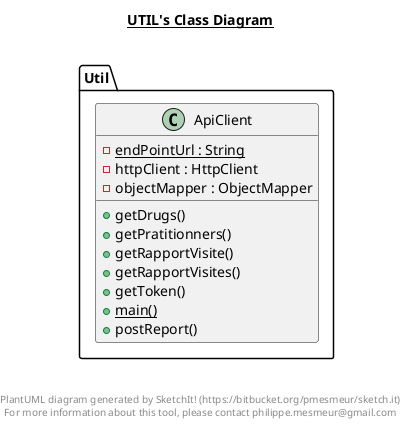 @startuml

title __UTIL's Class Diagram__\n


    namespace Util {
      class Util.ApiClient {
          {static} - endPointUrl : String
          - httpClient : HttpClient
          - objectMapper : ObjectMapper
          + getDrugs()
          + getPratitionners()
          + getRapportVisite()
          + getRapportVisites()
          + getToken()
          {static} + main()
          + postReport()
      }
    }
  



right footer


PlantUML diagram generated by SketchIt! (https://bitbucket.org/pmesmeur/sketch.it)
For more information about this tool, please contact philippe.mesmeur@gmail.com
endfooter

@enduml
